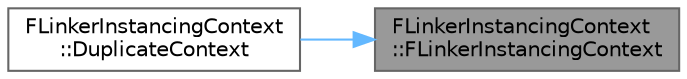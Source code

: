 digraph "FLinkerInstancingContext::FLinkerInstancingContext"
{
 // INTERACTIVE_SVG=YES
 // LATEX_PDF_SIZE
  bgcolor="transparent";
  edge [fontname=Helvetica,fontsize=10,labelfontname=Helvetica,labelfontsize=10];
  node [fontname=Helvetica,fontsize=10,shape=box,height=0.2,width=0.4];
  rankdir="RL";
  Node1 [id="Node000001",label="FLinkerInstancingContext\l::FLinkerInstancingContext",height=0.2,width=0.4,color="gray40", fillcolor="grey60", style="filled", fontcolor="black",tooltip=" "];
  Node1 -> Node2 [id="edge1_Node000001_Node000002",dir="back",color="steelblue1",style="solid",tooltip=" "];
  Node2 [id="Node000002",label="FLinkerInstancingContext\l::DuplicateContext",height=0.2,width=0.4,color="grey40", fillcolor="white", style="filled",URL="$db/dd9/classFLinkerInstancingContext.html#aae024d20defa23b7dba2728e124708d9",tooltip=" "];
}
